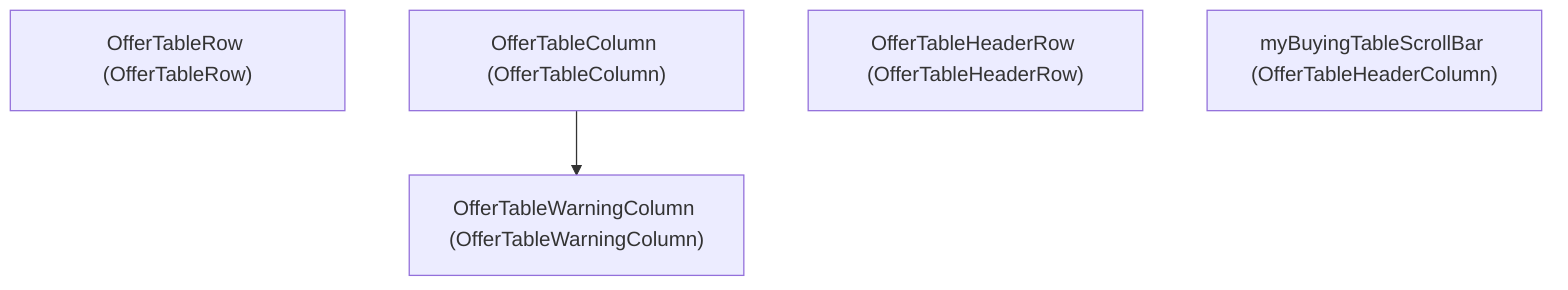 graph TD
    W0["OfferTableRow (OfferTableRow)"]
    W1["OfferTableColumn (OfferTableColumn)"]
    W2["OfferTableWarningColumn (OfferTableWarningColumn)"]
    W1 --> W2
    W3["OfferTableHeaderRow (OfferTableHeaderRow)"]
    W4["myBuyingTableScrollBar (OfferTableHeaderColumn)"]
